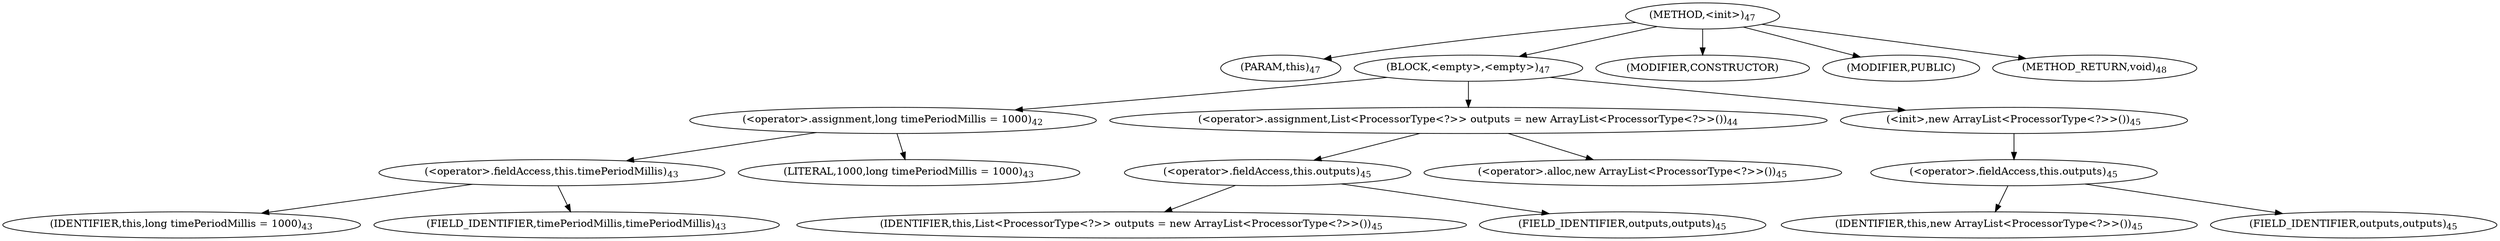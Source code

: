 digraph "&lt;init&gt;" {  
"45" [label = <(METHOD,&lt;init&gt;)<SUB>47</SUB>> ]
"46" [label = <(PARAM,this)<SUB>47</SUB>> ]
"47" [label = <(BLOCK,&lt;empty&gt;,&lt;empty&gt;)<SUB>47</SUB>> ]
"48" [label = <(&lt;operator&gt;.assignment,long timePeriodMillis = 1000)<SUB>42</SUB>> ]
"49" [label = <(&lt;operator&gt;.fieldAccess,this.timePeriodMillis)<SUB>43</SUB>> ]
"50" [label = <(IDENTIFIER,this,long timePeriodMillis = 1000)<SUB>43</SUB>> ]
"51" [label = <(FIELD_IDENTIFIER,timePeriodMillis,timePeriodMillis)<SUB>43</SUB>> ]
"52" [label = <(LITERAL,1000,long timePeriodMillis = 1000)<SUB>43</SUB>> ]
"53" [label = <(&lt;operator&gt;.assignment,List&lt;ProcessorType&lt;?&gt;&gt; outputs = new ArrayList&lt;ProcessorType&lt;?&gt;&gt;())<SUB>44</SUB>> ]
"54" [label = <(&lt;operator&gt;.fieldAccess,this.outputs)<SUB>45</SUB>> ]
"55" [label = <(IDENTIFIER,this,List&lt;ProcessorType&lt;?&gt;&gt; outputs = new ArrayList&lt;ProcessorType&lt;?&gt;&gt;())<SUB>45</SUB>> ]
"56" [label = <(FIELD_IDENTIFIER,outputs,outputs)<SUB>45</SUB>> ]
"57" [label = <(&lt;operator&gt;.alloc,new ArrayList&lt;ProcessorType&lt;?&gt;&gt;())<SUB>45</SUB>> ]
"58" [label = <(&lt;init&gt;,new ArrayList&lt;ProcessorType&lt;?&gt;&gt;())<SUB>45</SUB>> ]
"59" [label = <(&lt;operator&gt;.fieldAccess,this.outputs)<SUB>45</SUB>> ]
"60" [label = <(IDENTIFIER,this,new ArrayList&lt;ProcessorType&lt;?&gt;&gt;())<SUB>45</SUB>> ]
"61" [label = <(FIELD_IDENTIFIER,outputs,outputs)<SUB>45</SUB>> ]
"62" [label = <(MODIFIER,CONSTRUCTOR)> ]
"63" [label = <(MODIFIER,PUBLIC)> ]
"64" [label = <(METHOD_RETURN,void)<SUB>48</SUB>> ]
  "45" -> "46" 
  "45" -> "47" 
  "45" -> "62" 
  "45" -> "63" 
  "45" -> "64" 
  "47" -> "48" 
  "47" -> "53" 
  "47" -> "58" 
  "48" -> "49" 
  "48" -> "52" 
  "49" -> "50" 
  "49" -> "51" 
  "53" -> "54" 
  "53" -> "57" 
  "54" -> "55" 
  "54" -> "56" 
  "58" -> "59" 
  "59" -> "60" 
  "59" -> "61" 
}
